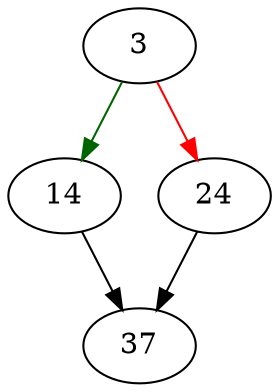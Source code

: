 strict digraph "sqlite3BtreeGetMeta" {
	// Node definitions.
	3 [entry=true];
	14;
	24;
	37;

	// Edge definitions.
	3 -> 14 [
		color=darkgreen
		cond=true
	];
	3 -> 24 [
		color=red
		cond=false
	];
	14 -> 37;
	24 -> 37;
}
